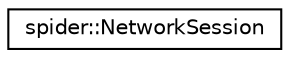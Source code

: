digraph "Graphical Class Hierarchy"
{
  edge [fontname="Helvetica",fontsize="10",labelfontname="Helvetica",labelfontsize="10"];
  node [fontname="Helvetica",fontsize="10",shape=record];
  rankdir="LR";
  Node0 [label="spider::NetworkSession",height=0.2,width=0.4,color="black", fillcolor="white", style="filled",URL="$classspider_1_1_network_session.html"];
}
